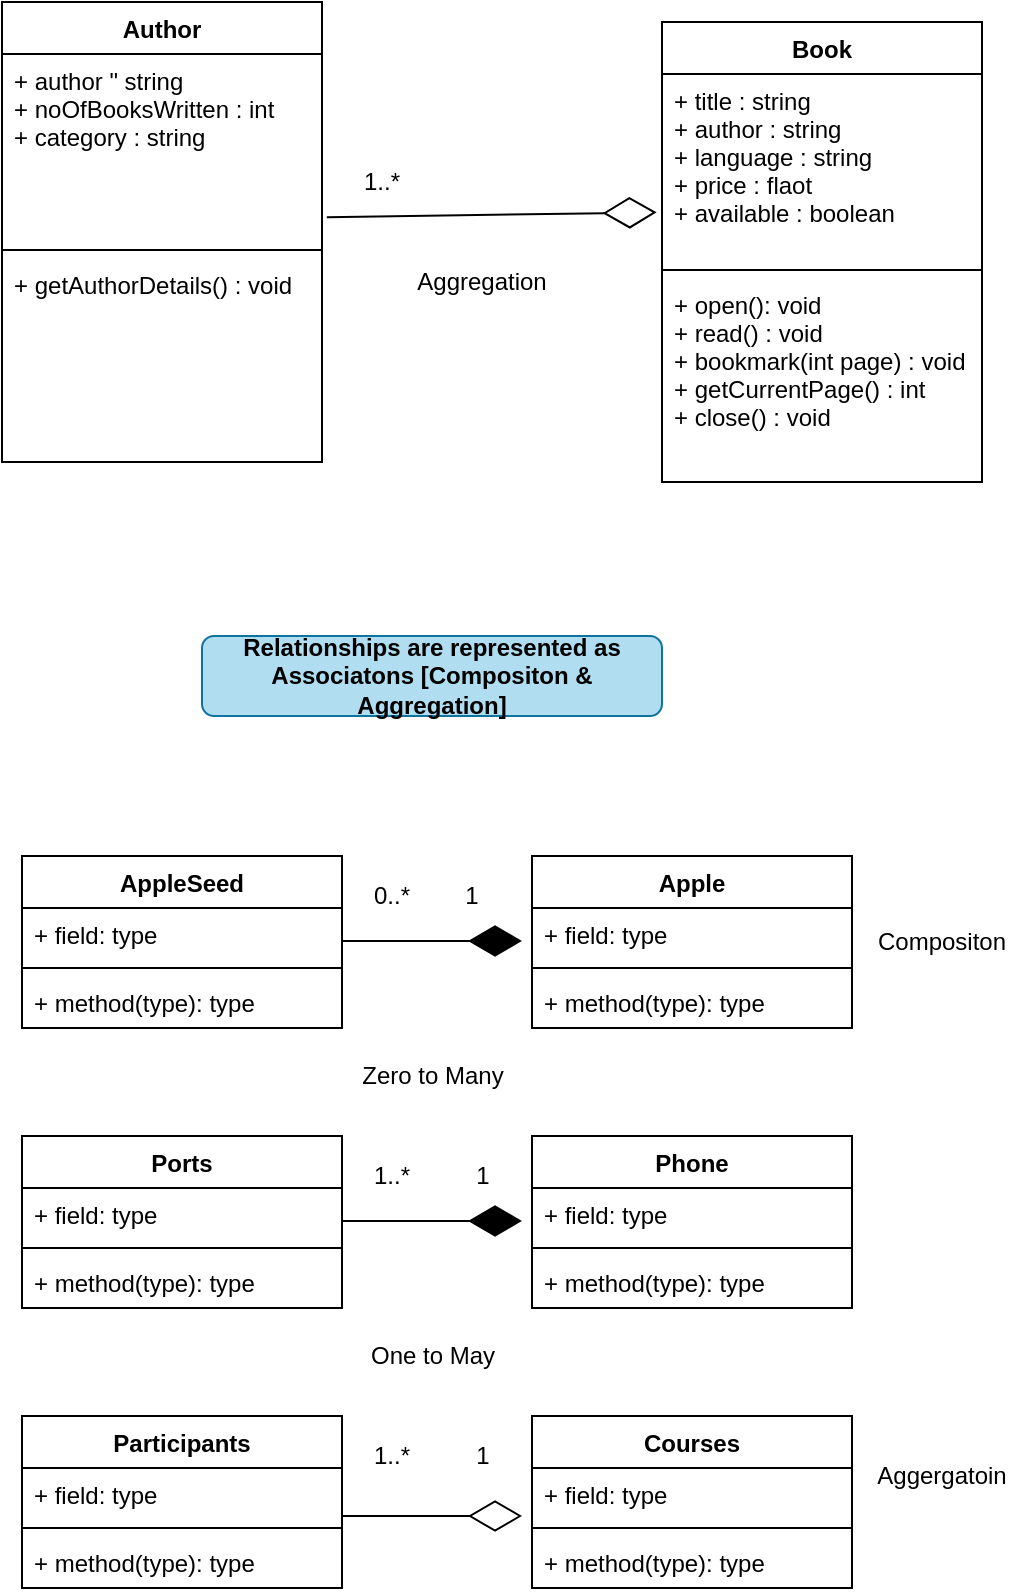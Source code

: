 <mxfile version="15.2.7" type="device"><diagram id="tZV41eV5Yf6VCfowvUMp" name="s1 class diagram"><mxGraphModel dx="2109" dy="1735" grid="1" gridSize="10" guides="1" tooltips="1" connect="1" arrows="1" fold="1" page="1" pageScale="1" pageWidth="850" pageHeight="1100" math="0" shadow="0"><root><mxCell id="ulCk_vGKbhBcZJey2qih-0"/><mxCell id="ulCk_vGKbhBcZJey2qih-1" parent="ulCk_vGKbhBcZJey2qih-0"/><mxCell id="ELNU14p1_F97Vqpn7HV8-0" value="Book" style="swimlane;fontStyle=1;align=center;verticalAlign=top;childLayout=stackLayout;horizontal=1;startSize=26;horizontalStack=0;resizeParent=1;resizeParentMax=0;resizeLast=0;collapsible=1;marginBottom=0;" parent="ulCk_vGKbhBcZJey2qih-1" vertex="1"><mxGeometry x="260" y="-37" width="160" height="230" as="geometry"/></mxCell><mxCell id="ELNU14p1_F97Vqpn7HV8-1" value="+ title : string&#10;+ author : string&#10;+ language : string&#10;+ price : flaot&#10;+ available : boolean" style="text;strokeColor=none;fillColor=none;align=left;verticalAlign=top;spacingLeft=4;spacingRight=4;overflow=hidden;rotatable=0;points=[[0,0.5],[1,0.5]];portConstraint=eastwest;" parent="ELNU14p1_F97Vqpn7HV8-0" vertex="1"><mxGeometry y="26" width="160" height="94" as="geometry"/></mxCell><mxCell id="ELNU14p1_F97Vqpn7HV8-2" value="" style="line;strokeWidth=1;fillColor=none;align=left;verticalAlign=middle;spacingTop=-1;spacingLeft=3;spacingRight=3;rotatable=0;labelPosition=right;points=[];portConstraint=eastwest;" parent="ELNU14p1_F97Vqpn7HV8-0" vertex="1"><mxGeometry y="120" width="160" height="8" as="geometry"/></mxCell><mxCell id="ELNU14p1_F97Vqpn7HV8-3" value="+ open(): void&#10;+ read() : void&#10;+ bookmark(int page) : void&#10;+ getCurrentPage() : int&#10;+ close() : void" style="text;strokeColor=none;fillColor=none;align=left;verticalAlign=top;spacingLeft=4;spacingRight=4;overflow=hidden;rotatable=0;points=[[0,0.5],[1,0.5]];portConstraint=eastwest;" parent="ELNU14p1_F97Vqpn7HV8-0" vertex="1"><mxGeometry y="128" width="160" height="102" as="geometry"/></mxCell><mxCell id="ELNU14p1_F97Vqpn7HV8-5" value="Author" style="swimlane;fontStyle=1;align=center;verticalAlign=top;childLayout=stackLayout;horizontal=1;startSize=26;horizontalStack=0;resizeParent=1;resizeParentMax=0;resizeLast=0;collapsible=1;marginBottom=0;" parent="ulCk_vGKbhBcZJey2qih-1" vertex="1"><mxGeometry x="-70" y="-47" width="160" height="230" as="geometry"/></mxCell><mxCell id="ELNU14p1_F97Vqpn7HV8-6" value="+ author &quot; string&#10;+ noOfBooksWritten : int&#10;+ category : string" style="text;strokeColor=none;fillColor=none;align=left;verticalAlign=top;spacingLeft=4;spacingRight=4;overflow=hidden;rotatable=0;points=[[0,0.5],[1,0.5]];portConstraint=eastwest;" parent="ELNU14p1_F97Vqpn7HV8-5" vertex="1"><mxGeometry y="26" width="160" height="94" as="geometry"/></mxCell><mxCell id="ELNU14p1_F97Vqpn7HV8-7" value="" style="line;strokeWidth=1;fillColor=none;align=left;verticalAlign=middle;spacingTop=-1;spacingLeft=3;spacingRight=3;rotatable=0;labelPosition=right;points=[];portConstraint=eastwest;" parent="ELNU14p1_F97Vqpn7HV8-5" vertex="1"><mxGeometry y="120" width="160" height="8" as="geometry"/></mxCell><mxCell id="ELNU14p1_F97Vqpn7HV8-8" value="+ getAuthorDetails() : void" style="text;strokeColor=none;fillColor=none;align=left;verticalAlign=top;spacingLeft=4;spacingRight=4;overflow=hidden;rotatable=0;points=[[0,0.5],[1,0.5]];portConstraint=eastwest;" parent="ELNU14p1_F97Vqpn7HV8-5" vertex="1"><mxGeometry y="128" width="160" height="102" as="geometry"/></mxCell><mxCell id="ELNU14p1_F97Vqpn7HV8-9" value="" style="endArrow=diamondThin;endFill=0;endSize=24;html=1;entryX=-0.017;entryY=0.736;entryDx=0;entryDy=0;entryPerimeter=0;exitX=1.015;exitY=0.868;exitDx=0;exitDy=0;exitPerimeter=0;" parent="ulCk_vGKbhBcZJey2qih-1" source="ELNU14p1_F97Vqpn7HV8-6" target="ELNU14p1_F97Vqpn7HV8-1" edge="1"><mxGeometry width="160" relative="1" as="geometry"><mxPoint x="120" y="23" as="sourcePoint"/><mxPoint x="280" y="23" as="targetPoint"/></mxGeometry></mxCell><mxCell id="ELNU14p1_F97Vqpn7HV8-11" value="1..*" style="text;html=1;strokeColor=none;fillColor=none;align=center;verticalAlign=middle;whiteSpace=wrap;rounded=0;" parent="ulCk_vGKbhBcZJey2qih-1" vertex="1"><mxGeometry x="100" y="33" width="40" height="20" as="geometry"/></mxCell><mxCell id="Gj0618T7t1QrMYGnrgnU-20" value="Compositon" style="text;html=1;strokeColor=none;fillColor=none;align=center;verticalAlign=middle;whiteSpace=wrap;rounded=0;" vertex="1" parent="ulCk_vGKbhBcZJey2qih-1"><mxGeometry x="380" y="413" width="40" height="20" as="geometry"/></mxCell><mxCell id="Gj0618T7t1QrMYGnrgnU-22" value="Aggregation" style="text;html=1;strokeColor=none;fillColor=none;align=center;verticalAlign=middle;whiteSpace=wrap;rounded=0;" vertex="1" parent="ulCk_vGKbhBcZJey2qih-1"><mxGeometry x="150" y="83" width="40" height="20" as="geometry"/></mxCell><mxCell id="Gj0618T7t1QrMYGnrgnU-31" value="Relationships are represented as Associatons [Compositon &amp;amp; Aggregation]" style="rounded=1;whiteSpace=wrap;html=1;fillColor=#b1ddf0;strokeColor=#10739e;fontStyle=1;" vertex="1" parent="ulCk_vGKbhBcZJey2qih-1"><mxGeometry x="30" y="270" width="230" height="40" as="geometry"/></mxCell><mxCell id="Gj0618T7t1QrMYGnrgnU-34" value="" style="group" vertex="1" connectable="0" parent="ulCk_vGKbhBcZJey2qih-1"><mxGeometry x="-60" y="380" width="415" height="86" as="geometry"/></mxCell><mxCell id="Gj0618T7t1QrMYGnrgnU-10" value="Apple" style="swimlane;fontStyle=1;align=center;verticalAlign=top;childLayout=stackLayout;horizontal=1;startSize=26;horizontalStack=0;resizeParent=1;resizeParentMax=0;resizeLast=0;collapsible=1;marginBottom=0;" vertex="1" parent="Gj0618T7t1QrMYGnrgnU-34"><mxGeometry x="255" width="160" height="86" as="geometry"/></mxCell><mxCell id="Gj0618T7t1QrMYGnrgnU-11" value="+ field: type" style="text;strokeColor=none;fillColor=none;align=left;verticalAlign=top;spacingLeft=4;spacingRight=4;overflow=hidden;rotatable=0;points=[[0,0.5],[1,0.5]];portConstraint=eastwest;" vertex="1" parent="Gj0618T7t1QrMYGnrgnU-10"><mxGeometry y="26" width="160" height="26" as="geometry"/></mxCell><mxCell id="Gj0618T7t1QrMYGnrgnU-12" value="" style="line;strokeWidth=1;fillColor=none;align=left;verticalAlign=middle;spacingTop=-1;spacingLeft=3;spacingRight=3;rotatable=0;labelPosition=right;points=[];portConstraint=eastwest;" vertex="1" parent="Gj0618T7t1QrMYGnrgnU-10"><mxGeometry y="52" width="160" height="8" as="geometry"/></mxCell><mxCell id="Gj0618T7t1QrMYGnrgnU-13" value="+ method(type): type" style="text;strokeColor=none;fillColor=none;align=left;verticalAlign=top;spacingLeft=4;spacingRight=4;overflow=hidden;rotatable=0;points=[[0,0.5],[1,0.5]];portConstraint=eastwest;" vertex="1" parent="Gj0618T7t1QrMYGnrgnU-10"><mxGeometry y="60" width="160" height="26" as="geometry"/></mxCell><mxCell id="Gj0618T7t1QrMYGnrgnU-14" value="AppleSeed" style="swimlane;fontStyle=1;align=center;verticalAlign=top;childLayout=stackLayout;horizontal=1;startSize=26;horizontalStack=0;resizeParent=1;resizeParentMax=0;resizeLast=0;collapsible=1;marginBottom=0;" vertex="1" parent="Gj0618T7t1QrMYGnrgnU-34"><mxGeometry width="160" height="86" as="geometry"/></mxCell><mxCell id="Gj0618T7t1QrMYGnrgnU-15" value="+ field: type" style="text;strokeColor=none;fillColor=none;align=left;verticalAlign=top;spacingLeft=4;spacingRight=4;overflow=hidden;rotatable=0;points=[[0,0.5],[1,0.5]];portConstraint=eastwest;" vertex="1" parent="Gj0618T7t1QrMYGnrgnU-14"><mxGeometry y="26" width="160" height="26" as="geometry"/></mxCell><mxCell id="Gj0618T7t1QrMYGnrgnU-16" value="" style="line;strokeWidth=1;fillColor=none;align=left;verticalAlign=middle;spacingTop=-1;spacingLeft=3;spacingRight=3;rotatable=0;labelPosition=right;points=[];portConstraint=eastwest;" vertex="1" parent="Gj0618T7t1QrMYGnrgnU-14"><mxGeometry y="52" width="160" height="8" as="geometry"/></mxCell><mxCell id="Gj0618T7t1QrMYGnrgnU-17" value="+ method(type): type" style="text;strokeColor=none;fillColor=none;align=left;verticalAlign=top;spacingLeft=4;spacingRight=4;overflow=hidden;rotatable=0;points=[[0,0.5],[1,0.5]];portConstraint=eastwest;" vertex="1" parent="Gj0618T7t1QrMYGnrgnU-14"><mxGeometry y="60" width="160" height="26" as="geometry"/></mxCell><mxCell id="Gj0618T7t1QrMYGnrgnU-19" value="0..*" style="text;html=1;strokeColor=none;fillColor=none;align=center;verticalAlign=middle;whiteSpace=wrap;rounded=0;" vertex="1" parent="Gj0618T7t1QrMYGnrgnU-34"><mxGeometry x="165" y="10" width="40" height="20" as="geometry"/></mxCell><mxCell id="Gj0618T7t1QrMYGnrgnU-33" value="" style="endArrow=diamondThin;endFill=1;endSize=24;html=1;" edge="1" parent="Gj0618T7t1QrMYGnrgnU-34"><mxGeometry width="160" relative="1" as="geometry"><mxPoint x="160" y="42.5" as="sourcePoint"/><mxPoint x="250" y="42.5" as="targetPoint"/></mxGeometry></mxCell><mxCell id="Gj0618T7t1QrMYGnrgnU-49" value="1" style="text;html=1;strokeColor=none;fillColor=none;align=center;verticalAlign=middle;whiteSpace=wrap;rounded=0;" vertex="1" parent="Gj0618T7t1QrMYGnrgnU-34"><mxGeometry x="205" y="10" width="40" height="20" as="geometry"/></mxCell><mxCell id="Gj0618T7t1QrMYGnrgnU-35" value="Zero to Many" style="text;html=1;align=center;verticalAlign=middle;resizable=0;points=[];autosize=1;strokeColor=none;fillColor=none;" vertex="1" parent="ulCk_vGKbhBcZJey2qih-1"><mxGeometry x="100" y="480" width="90" height="20" as="geometry"/></mxCell><mxCell id="Gj0618T7t1QrMYGnrgnU-36" value="" style="group" vertex="1" connectable="0" parent="ulCk_vGKbhBcZJey2qih-1"><mxGeometry x="-60" y="520" width="415" height="86" as="geometry"/></mxCell><mxCell id="Gj0618T7t1QrMYGnrgnU-37" value="Phone" style="swimlane;fontStyle=1;align=center;verticalAlign=top;childLayout=stackLayout;horizontal=1;startSize=26;horizontalStack=0;resizeParent=1;resizeParentMax=0;resizeLast=0;collapsible=1;marginBottom=0;" vertex="1" parent="Gj0618T7t1QrMYGnrgnU-36"><mxGeometry x="255" width="160" height="86" as="geometry"/></mxCell><mxCell id="Gj0618T7t1QrMYGnrgnU-38" value="+ field: type" style="text;strokeColor=none;fillColor=none;align=left;verticalAlign=top;spacingLeft=4;spacingRight=4;overflow=hidden;rotatable=0;points=[[0,0.5],[1,0.5]];portConstraint=eastwest;" vertex="1" parent="Gj0618T7t1QrMYGnrgnU-37"><mxGeometry y="26" width="160" height="26" as="geometry"/></mxCell><mxCell id="Gj0618T7t1QrMYGnrgnU-39" value="" style="line;strokeWidth=1;fillColor=none;align=left;verticalAlign=middle;spacingTop=-1;spacingLeft=3;spacingRight=3;rotatable=0;labelPosition=right;points=[];portConstraint=eastwest;" vertex="1" parent="Gj0618T7t1QrMYGnrgnU-37"><mxGeometry y="52" width="160" height="8" as="geometry"/></mxCell><mxCell id="Gj0618T7t1QrMYGnrgnU-40" value="+ method(type): type" style="text;strokeColor=none;fillColor=none;align=left;verticalAlign=top;spacingLeft=4;spacingRight=4;overflow=hidden;rotatable=0;points=[[0,0.5],[1,0.5]];portConstraint=eastwest;" vertex="1" parent="Gj0618T7t1QrMYGnrgnU-37"><mxGeometry y="60" width="160" height="26" as="geometry"/></mxCell><mxCell id="Gj0618T7t1QrMYGnrgnU-41" value="Ports" style="swimlane;fontStyle=1;align=center;verticalAlign=top;childLayout=stackLayout;horizontal=1;startSize=26;horizontalStack=0;resizeParent=1;resizeParentMax=0;resizeLast=0;collapsible=1;marginBottom=0;" vertex="1" parent="Gj0618T7t1QrMYGnrgnU-36"><mxGeometry width="160" height="86" as="geometry"/></mxCell><mxCell id="Gj0618T7t1QrMYGnrgnU-42" value="+ field: type" style="text;strokeColor=none;fillColor=none;align=left;verticalAlign=top;spacingLeft=4;spacingRight=4;overflow=hidden;rotatable=0;points=[[0,0.5],[1,0.5]];portConstraint=eastwest;" vertex="1" parent="Gj0618T7t1QrMYGnrgnU-41"><mxGeometry y="26" width="160" height="26" as="geometry"/></mxCell><mxCell id="Gj0618T7t1QrMYGnrgnU-43" value="" style="line;strokeWidth=1;fillColor=none;align=left;verticalAlign=middle;spacingTop=-1;spacingLeft=3;spacingRight=3;rotatable=0;labelPosition=right;points=[];portConstraint=eastwest;" vertex="1" parent="Gj0618T7t1QrMYGnrgnU-41"><mxGeometry y="52" width="160" height="8" as="geometry"/></mxCell><mxCell id="Gj0618T7t1QrMYGnrgnU-44" value="+ method(type): type" style="text;strokeColor=none;fillColor=none;align=left;verticalAlign=top;spacingLeft=4;spacingRight=4;overflow=hidden;rotatable=0;points=[[0,0.5],[1,0.5]];portConstraint=eastwest;" vertex="1" parent="Gj0618T7t1QrMYGnrgnU-41"><mxGeometry y="60" width="160" height="26" as="geometry"/></mxCell><mxCell id="Gj0618T7t1QrMYGnrgnU-45" value="1..*" style="text;html=1;strokeColor=none;fillColor=none;align=center;verticalAlign=middle;whiteSpace=wrap;rounded=0;" vertex="1" parent="Gj0618T7t1QrMYGnrgnU-36"><mxGeometry x="165" y="10" width="40" height="20" as="geometry"/></mxCell><mxCell id="Gj0618T7t1QrMYGnrgnU-46" value="" style="endArrow=diamondThin;endFill=1;endSize=24;html=1;" edge="1" parent="Gj0618T7t1QrMYGnrgnU-36"><mxGeometry width="160" relative="1" as="geometry"><mxPoint x="160" y="42.5" as="sourcePoint"/><mxPoint x="250" y="42.5" as="targetPoint"/></mxGeometry></mxCell><mxCell id="Gj0618T7t1QrMYGnrgnU-47" value="One to May" style="text;html=1;align=center;verticalAlign=middle;resizable=0;points=[];autosize=1;strokeColor=none;fillColor=none;" vertex="1" parent="ulCk_vGKbhBcZJey2qih-1"><mxGeometry x="105" y="620" width="80" height="20" as="geometry"/></mxCell><mxCell id="Gj0618T7t1QrMYGnrgnU-62" value="1" style="text;html=1;align=center;verticalAlign=middle;resizable=0;points=[];autosize=1;strokeColor=none;fillColor=none;" vertex="1" parent="ulCk_vGKbhBcZJey2qih-1"><mxGeometry x="160" y="530" width="20" height="20" as="geometry"/></mxCell><mxCell id="Gj0618T7t1QrMYGnrgnU-63" value="" style="group" vertex="1" connectable="0" parent="ulCk_vGKbhBcZJey2qih-1"><mxGeometry x="-60" y="660" width="415" height="86" as="geometry"/></mxCell><mxCell id="Gj0618T7t1QrMYGnrgnU-64" value="Courses" style="swimlane;fontStyle=1;align=center;verticalAlign=top;childLayout=stackLayout;horizontal=1;startSize=26;horizontalStack=0;resizeParent=1;resizeParentMax=0;resizeLast=0;collapsible=1;marginBottom=0;" vertex="1" parent="Gj0618T7t1QrMYGnrgnU-63"><mxGeometry x="255" width="160" height="86" as="geometry"/></mxCell><mxCell id="Gj0618T7t1QrMYGnrgnU-65" value="+ field: type" style="text;strokeColor=none;fillColor=none;align=left;verticalAlign=top;spacingLeft=4;spacingRight=4;overflow=hidden;rotatable=0;points=[[0,0.5],[1,0.5]];portConstraint=eastwest;" vertex="1" parent="Gj0618T7t1QrMYGnrgnU-64"><mxGeometry y="26" width="160" height="26" as="geometry"/></mxCell><mxCell id="Gj0618T7t1QrMYGnrgnU-66" value="" style="line;strokeWidth=1;fillColor=none;align=left;verticalAlign=middle;spacingTop=-1;spacingLeft=3;spacingRight=3;rotatable=0;labelPosition=right;points=[];portConstraint=eastwest;" vertex="1" parent="Gj0618T7t1QrMYGnrgnU-64"><mxGeometry y="52" width="160" height="8" as="geometry"/></mxCell><mxCell id="Gj0618T7t1QrMYGnrgnU-67" value="+ method(type): type" style="text;strokeColor=none;fillColor=none;align=left;verticalAlign=top;spacingLeft=4;spacingRight=4;overflow=hidden;rotatable=0;points=[[0,0.5],[1,0.5]];portConstraint=eastwest;" vertex="1" parent="Gj0618T7t1QrMYGnrgnU-64"><mxGeometry y="60" width="160" height="26" as="geometry"/></mxCell><mxCell id="Gj0618T7t1QrMYGnrgnU-68" value="Participants" style="swimlane;fontStyle=1;align=center;verticalAlign=top;childLayout=stackLayout;horizontal=1;startSize=26;horizontalStack=0;resizeParent=1;resizeParentMax=0;resizeLast=0;collapsible=1;marginBottom=0;" vertex="1" parent="Gj0618T7t1QrMYGnrgnU-63"><mxGeometry width="160" height="86" as="geometry"/></mxCell><mxCell id="Gj0618T7t1QrMYGnrgnU-69" value="+ field: type" style="text;strokeColor=none;fillColor=none;align=left;verticalAlign=top;spacingLeft=4;spacingRight=4;overflow=hidden;rotatable=0;points=[[0,0.5],[1,0.5]];portConstraint=eastwest;" vertex="1" parent="Gj0618T7t1QrMYGnrgnU-68"><mxGeometry y="26" width="160" height="26" as="geometry"/></mxCell><mxCell id="Gj0618T7t1QrMYGnrgnU-70" value="" style="line;strokeWidth=1;fillColor=none;align=left;verticalAlign=middle;spacingTop=-1;spacingLeft=3;spacingRight=3;rotatable=0;labelPosition=right;points=[];portConstraint=eastwest;" vertex="1" parent="Gj0618T7t1QrMYGnrgnU-68"><mxGeometry y="52" width="160" height="8" as="geometry"/></mxCell><mxCell id="Gj0618T7t1QrMYGnrgnU-71" value="+ method(type): type" style="text;strokeColor=none;fillColor=none;align=left;verticalAlign=top;spacingLeft=4;spacingRight=4;overflow=hidden;rotatable=0;points=[[0,0.5],[1,0.5]];portConstraint=eastwest;" vertex="1" parent="Gj0618T7t1QrMYGnrgnU-68"><mxGeometry y="60" width="160" height="26" as="geometry"/></mxCell><mxCell id="Gj0618T7t1QrMYGnrgnU-72" value="1..*" style="text;html=1;strokeColor=none;fillColor=none;align=center;verticalAlign=middle;whiteSpace=wrap;rounded=0;" vertex="1" parent="Gj0618T7t1QrMYGnrgnU-63"><mxGeometry x="165" y="10" width="40" height="20" as="geometry"/></mxCell><mxCell id="Gj0618T7t1QrMYGnrgnU-76" value="" style="endArrow=diamondThin;endFill=0;endSize=24;html=1;" edge="1" parent="Gj0618T7t1QrMYGnrgnU-63"><mxGeometry width="160" relative="1" as="geometry"><mxPoint x="160" y="50" as="sourcePoint"/><mxPoint x="250" y="50" as="targetPoint"/></mxGeometry></mxCell><mxCell id="Gj0618T7t1QrMYGnrgnU-74" value="1" style="text;html=1;align=center;verticalAlign=middle;resizable=0;points=[];autosize=1;strokeColor=none;fillColor=none;" vertex="1" parent="ulCk_vGKbhBcZJey2qih-1"><mxGeometry x="160" y="670" width="20" height="20" as="geometry"/></mxCell><mxCell id="Gj0618T7t1QrMYGnrgnU-78" value="Aggergatoin" style="text;html=1;strokeColor=none;fillColor=none;align=center;verticalAlign=middle;whiteSpace=wrap;rounded=0;" vertex="1" parent="ulCk_vGKbhBcZJey2qih-1"><mxGeometry x="380" y="680" width="40" height="20" as="geometry"/></mxCell></root></mxGraphModel></diagram></mxfile>